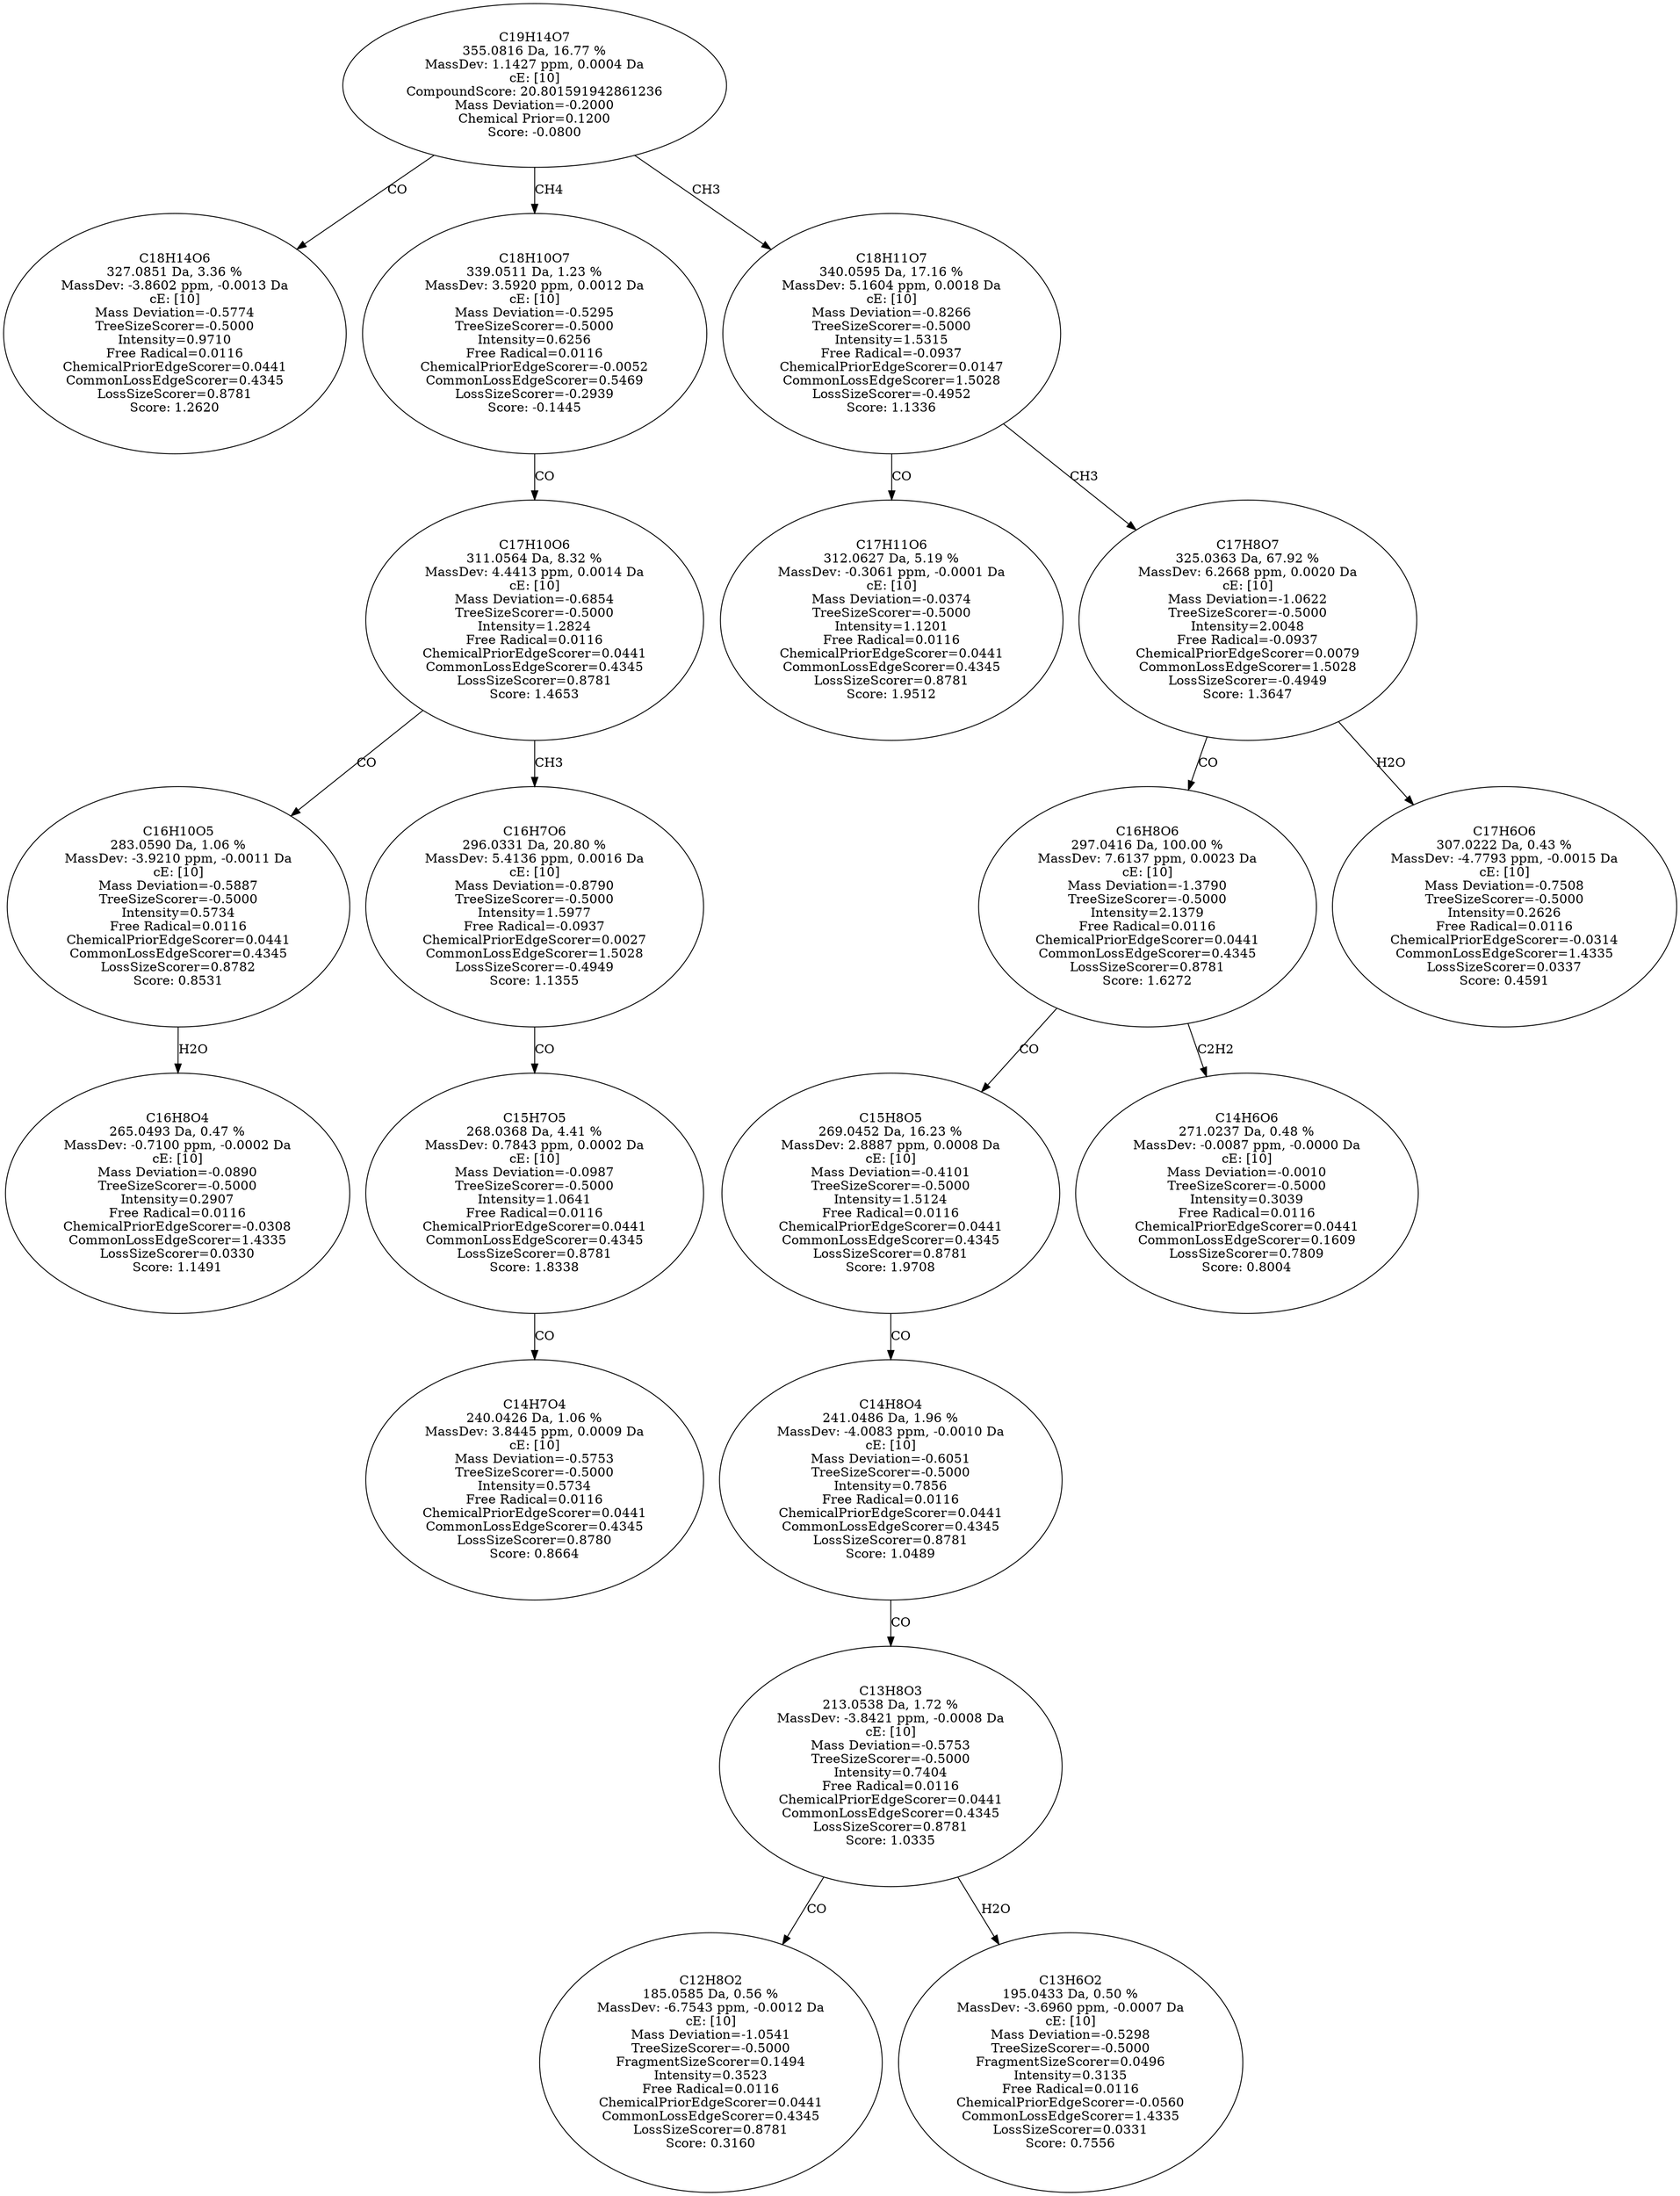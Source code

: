 strict digraph {
v1 [label="C18H14O6\n327.0851 Da, 3.36 %\nMassDev: -3.8602 ppm, -0.0013 Da\ncE: [10]\nMass Deviation=-0.5774\nTreeSizeScorer=-0.5000\nIntensity=0.9710\nFree Radical=0.0116\nChemicalPriorEdgeScorer=0.0441\nCommonLossEdgeScorer=0.4345\nLossSizeScorer=0.8781\nScore: 1.2620"];
v2 [label="C16H8O4\n265.0493 Da, 0.47 %\nMassDev: -0.7100 ppm, -0.0002 Da\ncE: [10]\nMass Deviation=-0.0890\nTreeSizeScorer=-0.5000\nIntensity=0.2907\nFree Radical=0.0116\nChemicalPriorEdgeScorer=-0.0308\nCommonLossEdgeScorer=1.4335\nLossSizeScorer=0.0330\nScore: 1.1491"];
v3 [label="C16H10O5\n283.0590 Da, 1.06 %\nMassDev: -3.9210 ppm, -0.0011 Da\ncE: [10]\nMass Deviation=-0.5887\nTreeSizeScorer=-0.5000\nIntensity=0.5734\nFree Radical=0.0116\nChemicalPriorEdgeScorer=0.0441\nCommonLossEdgeScorer=0.4345\nLossSizeScorer=0.8782\nScore: 0.8531"];
v4 [label="C14H7O4\n240.0426 Da, 1.06 %\nMassDev: 3.8445 ppm, 0.0009 Da\ncE: [10]\nMass Deviation=-0.5753\nTreeSizeScorer=-0.5000\nIntensity=0.5734\nFree Radical=0.0116\nChemicalPriorEdgeScorer=0.0441\nCommonLossEdgeScorer=0.4345\nLossSizeScorer=0.8780\nScore: 0.8664"];
v5 [label="C15H7O5\n268.0368 Da, 4.41 %\nMassDev: 0.7843 ppm, 0.0002 Da\ncE: [10]\nMass Deviation=-0.0987\nTreeSizeScorer=-0.5000\nIntensity=1.0641\nFree Radical=0.0116\nChemicalPriorEdgeScorer=0.0441\nCommonLossEdgeScorer=0.4345\nLossSizeScorer=0.8781\nScore: 1.8338"];
v6 [label="C16H7O6\n296.0331 Da, 20.80 %\nMassDev: 5.4136 ppm, 0.0016 Da\ncE: [10]\nMass Deviation=-0.8790\nTreeSizeScorer=-0.5000\nIntensity=1.5977\nFree Radical=-0.0937\nChemicalPriorEdgeScorer=0.0027\nCommonLossEdgeScorer=1.5028\nLossSizeScorer=-0.4949\nScore: 1.1355"];
v7 [label="C17H10O6\n311.0564 Da, 8.32 %\nMassDev: 4.4413 ppm, 0.0014 Da\ncE: [10]\nMass Deviation=-0.6854\nTreeSizeScorer=-0.5000\nIntensity=1.2824\nFree Radical=0.0116\nChemicalPriorEdgeScorer=0.0441\nCommonLossEdgeScorer=0.4345\nLossSizeScorer=0.8781\nScore: 1.4653"];
v8 [label="C18H10O7\n339.0511 Da, 1.23 %\nMassDev: 3.5920 ppm, 0.0012 Da\ncE: [10]\nMass Deviation=-0.5295\nTreeSizeScorer=-0.5000\nIntensity=0.6256\nFree Radical=0.0116\nChemicalPriorEdgeScorer=-0.0052\nCommonLossEdgeScorer=0.5469\nLossSizeScorer=-0.2939\nScore: -0.1445"];
v9 [label="C17H11O6\n312.0627 Da, 5.19 %\nMassDev: -0.3061 ppm, -0.0001 Da\ncE: [10]\nMass Deviation=-0.0374\nTreeSizeScorer=-0.5000\nIntensity=1.1201\nFree Radical=0.0116\nChemicalPriorEdgeScorer=0.0441\nCommonLossEdgeScorer=0.4345\nLossSizeScorer=0.8781\nScore: 1.9512"];
v10 [label="C12H8O2\n185.0585 Da, 0.56 %\nMassDev: -6.7543 ppm, -0.0012 Da\ncE: [10]\nMass Deviation=-1.0541\nTreeSizeScorer=-0.5000\nFragmentSizeScorer=0.1494\nIntensity=0.3523\nFree Radical=0.0116\nChemicalPriorEdgeScorer=0.0441\nCommonLossEdgeScorer=0.4345\nLossSizeScorer=0.8781\nScore: 0.3160"];
v11 [label="C13H6O2\n195.0433 Da, 0.50 %\nMassDev: -3.6960 ppm, -0.0007 Da\ncE: [10]\nMass Deviation=-0.5298\nTreeSizeScorer=-0.5000\nFragmentSizeScorer=0.0496\nIntensity=0.3135\nFree Radical=0.0116\nChemicalPriorEdgeScorer=-0.0560\nCommonLossEdgeScorer=1.4335\nLossSizeScorer=0.0331\nScore: 0.7556"];
v12 [label="C13H8O3\n213.0538 Da, 1.72 %\nMassDev: -3.8421 ppm, -0.0008 Da\ncE: [10]\nMass Deviation=-0.5753\nTreeSizeScorer=-0.5000\nIntensity=0.7404\nFree Radical=0.0116\nChemicalPriorEdgeScorer=0.0441\nCommonLossEdgeScorer=0.4345\nLossSizeScorer=0.8781\nScore: 1.0335"];
v13 [label="C14H8O4\n241.0486 Da, 1.96 %\nMassDev: -4.0083 ppm, -0.0010 Da\ncE: [10]\nMass Deviation=-0.6051\nTreeSizeScorer=-0.5000\nIntensity=0.7856\nFree Radical=0.0116\nChemicalPriorEdgeScorer=0.0441\nCommonLossEdgeScorer=0.4345\nLossSizeScorer=0.8781\nScore: 1.0489"];
v14 [label="C15H8O5\n269.0452 Da, 16.23 %\nMassDev: 2.8887 ppm, 0.0008 Da\ncE: [10]\nMass Deviation=-0.4101\nTreeSizeScorer=-0.5000\nIntensity=1.5124\nFree Radical=0.0116\nChemicalPriorEdgeScorer=0.0441\nCommonLossEdgeScorer=0.4345\nLossSizeScorer=0.8781\nScore: 1.9708"];
v15 [label="C14H6O6\n271.0237 Da, 0.48 %\nMassDev: -0.0087 ppm, -0.0000 Da\ncE: [10]\nMass Deviation=-0.0010\nTreeSizeScorer=-0.5000\nIntensity=0.3039\nFree Radical=0.0116\nChemicalPriorEdgeScorer=0.0441\nCommonLossEdgeScorer=0.1609\nLossSizeScorer=0.7809\nScore: 0.8004"];
v16 [label="C16H8O6\n297.0416 Da, 100.00 %\nMassDev: 7.6137 ppm, 0.0023 Da\ncE: [10]\nMass Deviation=-1.3790\nTreeSizeScorer=-0.5000\nIntensity=2.1379\nFree Radical=0.0116\nChemicalPriorEdgeScorer=0.0441\nCommonLossEdgeScorer=0.4345\nLossSizeScorer=0.8781\nScore: 1.6272"];
v17 [label="C17H6O6\n307.0222 Da, 0.43 %\nMassDev: -4.7793 ppm, -0.0015 Da\ncE: [10]\nMass Deviation=-0.7508\nTreeSizeScorer=-0.5000\nIntensity=0.2626\nFree Radical=0.0116\nChemicalPriorEdgeScorer=-0.0314\nCommonLossEdgeScorer=1.4335\nLossSizeScorer=0.0337\nScore: 0.4591"];
v18 [label="C17H8O7\n325.0363 Da, 67.92 %\nMassDev: 6.2668 ppm, 0.0020 Da\ncE: [10]\nMass Deviation=-1.0622\nTreeSizeScorer=-0.5000\nIntensity=2.0048\nFree Radical=-0.0937\nChemicalPriorEdgeScorer=0.0079\nCommonLossEdgeScorer=1.5028\nLossSizeScorer=-0.4949\nScore: 1.3647"];
v19 [label="C18H11O7\n340.0595 Da, 17.16 %\nMassDev: 5.1604 ppm, 0.0018 Da\ncE: [10]\nMass Deviation=-0.8266\nTreeSizeScorer=-0.5000\nIntensity=1.5315\nFree Radical=-0.0937\nChemicalPriorEdgeScorer=0.0147\nCommonLossEdgeScorer=1.5028\nLossSizeScorer=-0.4952\nScore: 1.1336"];
v20 [label="C19H14O7\n355.0816 Da, 16.77 %\nMassDev: 1.1427 ppm, 0.0004 Da\ncE: [10]\nCompoundScore: 20.801591942861236\nMass Deviation=-0.2000\nChemical Prior=0.1200\nScore: -0.0800"];
v20 -> v1 [label="CO"];
v3 -> v2 [label="H2O"];
v7 -> v3 [label="CO"];
v5 -> v4 [label="CO"];
v6 -> v5 [label="CO"];
v7 -> v6 [label="CH3"];
v8 -> v7 [label="CO"];
v20 -> v8 [label="CH4"];
v19 -> v9 [label="CO"];
v12 -> v10 [label="CO"];
v12 -> v11 [label="H2O"];
v13 -> v12 [label="CO"];
v14 -> v13 [label="CO"];
v16 -> v14 [label="CO"];
v16 -> v15 [label="C2H2"];
v18 -> v16 [label="CO"];
v18 -> v17 [label="H2O"];
v19 -> v18 [label="CH3"];
v20 -> v19 [label="CH3"];
}
